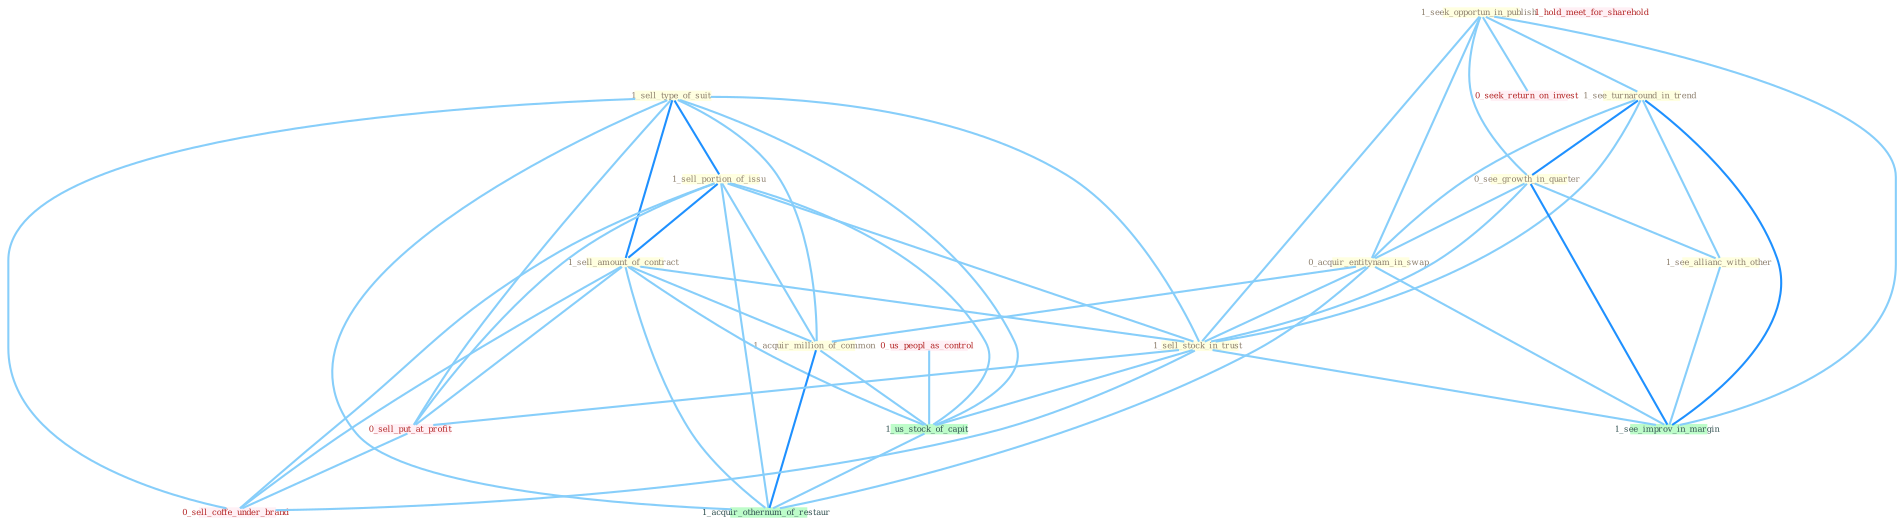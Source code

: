 Graph G{ 
    node
    [shape=polygon,style=filled,width=.5,height=.06,color="#BDFCC9",fixedsize=true,fontsize=4,
    fontcolor="#2f4f4f"];
    {node
    [color="#ffffe0", fontcolor="#8b7d6b"] "1_sell_type_of_suit " "1_seek_opportun_in_publish " "1_sell_portion_of_issu " "1_see_turnaround_in_trend " "0_see_growth_in_quarter " "1_see_allianc_with_other " "1_sell_amount_of_contract " "0_acquir_entitynam_in_swap " "1_acquir_million_of_common " "1_sell_stock_in_trust "}
{node [color="#fff0f5", fontcolor="#b22222"] "0_us_peopl_as_control " "0_sell_put_at_profit " "0_seek_return_on_invest " "0_sell_coffe_under_brand " "1_hold_meet_for_sharehold "}
edge [color="#B0E2FF"];

	"1_sell_type_of_suit " -- "1_sell_portion_of_issu " [w="2", color="#1e90ff" , len=0.8];
	"1_sell_type_of_suit " -- "1_sell_amount_of_contract " [w="2", color="#1e90ff" , len=0.8];
	"1_sell_type_of_suit " -- "1_acquir_million_of_common " [w="1", color="#87cefa" ];
	"1_sell_type_of_suit " -- "1_sell_stock_in_trust " [w="1", color="#87cefa" ];
	"1_sell_type_of_suit " -- "0_sell_put_at_profit " [w="1", color="#87cefa" ];
	"1_sell_type_of_suit " -- "1_us_stock_of_capit " [w="1", color="#87cefa" ];
	"1_sell_type_of_suit " -- "0_sell_coffe_under_brand " [w="1", color="#87cefa" ];
	"1_sell_type_of_suit " -- "1_acquir_othernum_of_restaur " [w="1", color="#87cefa" ];
	"1_seek_opportun_in_publish " -- "1_see_turnaround_in_trend " [w="1", color="#87cefa" ];
	"1_seek_opportun_in_publish " -- "0_see_growth_in_quarter " [w="1", color="#87cefa" ];
	"1_seek_opportun_in_publish " -- "0_acquir_entitynam_in_swap " [w="1", color="#87cefa" ];
	"1_seek_opportun_in_publish " -- "1_sell_stock_in_trust " [w="1", color="#87cefa" ];
	"1_seek_opportun_in_publish " -- "0_seek_return_on_invest " [w="1", color="#87cefa" ];
	"1_seek_opportun_in_publish " -- "1_see_improv_in_margin " [w="1", color="#87cefa" ];
	"1_sell_portion_of_issu " -- "1_sell_amount_of_contract " [w="2", color="#1e90ff" , len=0.8];
	"1_sell_portion_of_issu " -- "1_acquir_million_of_common " [w="1", color="#87cefa" ];
	"1_sell_portion_of_issu " -- "1_sell_stock_in_trust " [w="1", color="#87cefa" ];
	"1_sell_portion_of_issu " -- "0_sell_put_at_profit " [w="1", color="#87cefa" ];
	"1_sell_portion_of_issu " -- "1_us_stock_of_capit " [w="1", color="#87cefa" ];
	"1_sell_portion_of_issu " -- "0_sell_coffe_under_brand " [w="1", color="#87cefa" ];
	"1_sell_portion_of_issu " -- "1_acquir_othernum_of_restaur " [w="1", color="#87cefa" ];
	"1_see_turnaround_in_trend " -- "0_see_growth_in_quarter " [w="2", color="#1e90ff" , len=0.8];
	"1_see_turnaround_in_trend " -- "1_see_allianc_with_other " [w="1", color="#87cefa" ];
	"1_see_turnaround_in_trend " -- "0_acquir_entitynam_in_swap " [w="1", color="#87cefa" ];
	"1_see_turnaround_in_trend " -- "1_sell_stock_in_trust " [w="1", color="#87cefa" ];
	"1_see_turnaround_in_trend " -- "1_see_improv_in_margin " [w="2", color="#1e90ff" , len=0.8];
	"0_see_growth_in_quarter " -- "1_see_allianc_with_other " [w="1", color="#87cefa" ];
	"0_see_growth_in_quarter " -- "0_acquir_entitynam_in_swap " [w="1", color="#87cefa" ];
	"0_see_growth_in_quarter " -- "1_sell_stock_in_trust " [w="1", color="#87cefa" ];
	"0_see_growth_in_quarter " -- "1_see_improv_in_margin " [w="2", color="#1e90ff" , len=0.8];
	"1_see_allianc_with_other " -- "1_see_improv_in_margin " [w="1", color="#87cefa" ];
	"1_sell_amount_of_contract " -- "1_acquir_million_of_common " [w="1", color="#87cefa" ];
	"1_sell_amount_of_contract " -- "1_sell_stock_in_trust " [w="1", color="#87cefa" ];
	"1_sell_amount_of_contract " -- "0_sell_put_at_profit " [w="1", color="#87cefa" ];
	"1_sell_amount_of_contract " -- "1_us_stock_of_capit " [w="1", color="#87cefa" ];
	"1_sell_amount_of_contract " -- "0_sell_coffe_under_brand " [w="1", color="#87cefa" ];
	"1_sell_amount_of_contract " -- "1_acquir_othernum_of_restaur " [w="1", color="#87cefa" ];
	"0_acquir_entitynam_in_swap " -- "1_acquir_million_of_common " [w="1", color="#87cefa" ];
	"0_acquir_entitynam_in_swap " -- "1_sell_stock_in_trust " [w="1", color="#87cefa" ];
	"0_acquir_entitynam_in_swap " -- "1_see_improv_in_margin " [w="1", color="#87cefa" ];
	"0_acquir_entitynam_in_swap " -- "1_acquir_othernum_of_restaur " [w="1", color="#87cefa" ];
	"1_acquir_million_of_common " -- "1_us_stock_of_capit " [w="1", color="#87cefa" ];
	"1_acquir_million_of_common " -- "1_acquir_othernum_of_restaur " [w="2", color="#1e90ff" , len=0.8];
	"1_sell_stock_in_trust " -- "0_sell_put_at_profit " [w="1", color="#87cefa" ];
	"1_sell_stock_in_trust " -- "1_us_stock_of_capit " [w="1", color="#87cefa" ];
	"1_sell_stock_in_trust " -- "1_see_improv_in_margin " [w="1", color="#87cefa" ];
	"1_sell_stock_in_trust " -- "0_sell_coffe_under_brand " [w="1", color="#87cefa" ];
	"0_us_peopl_as_control " -- "1_us_stock_of_capit " [w="1", color="#87cefa" ];
	"0_sell_put_at_profit " -- "0_sell_coffe_under_brand " [w="1", color="#87cefa" ];
	"1_us_stock_of_capit " -- "1_acquir_othernum_of_restaur " [w="1", color="#87cefa" ];
}
